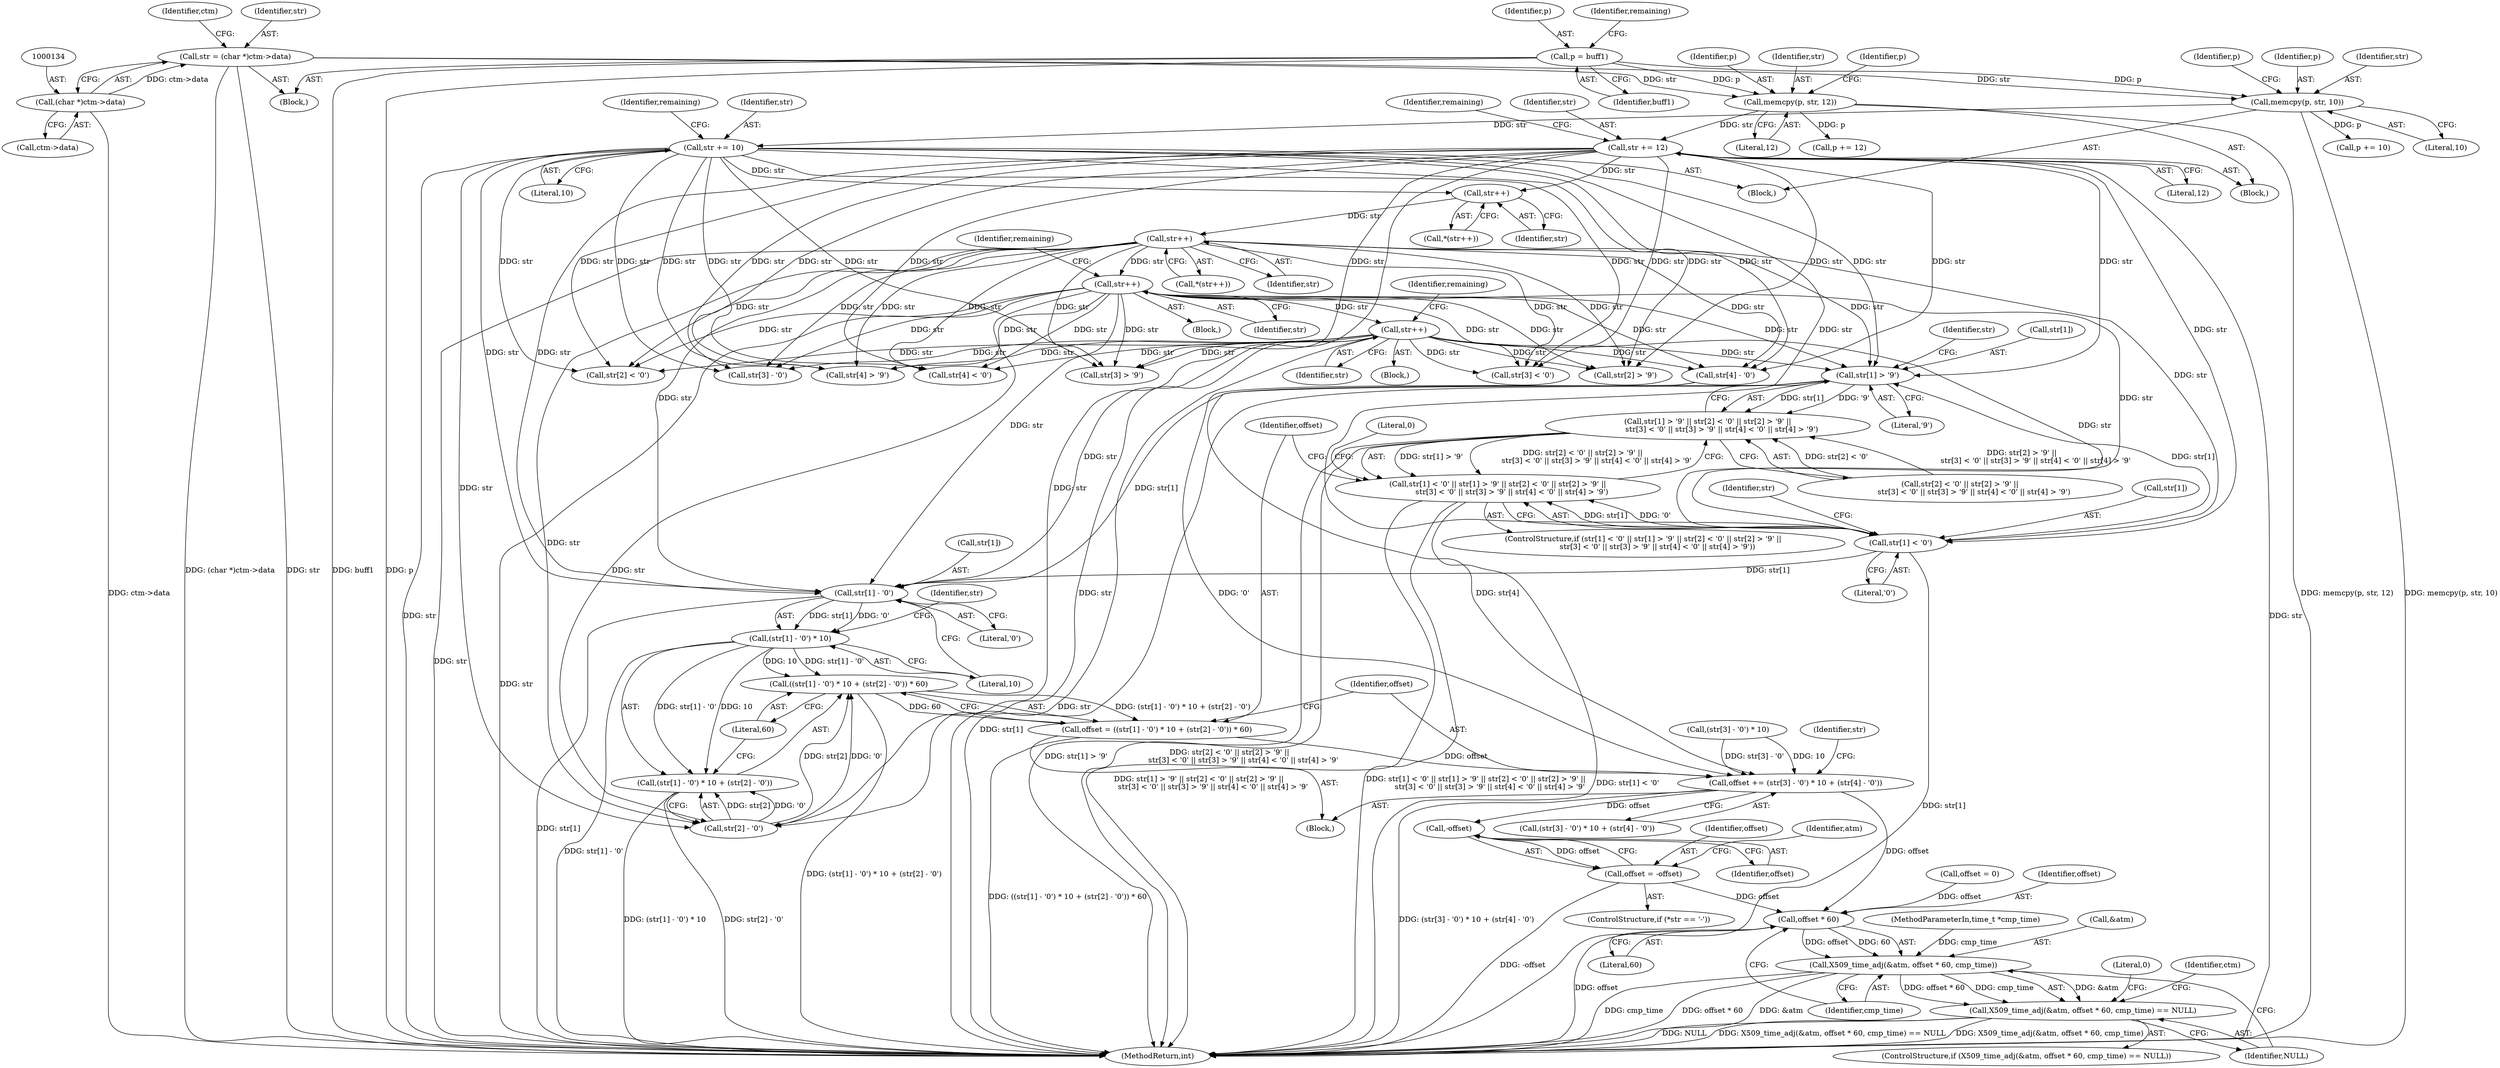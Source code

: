 digraph "0_openssl_f48b83b4fb7d6689584cf25f61ca63a4891f5b11@pointer" {
"1000371" [label="(Call,str[1] > '9')"];
"1000297" [label="(Call,str++)"];
"1000280" [label="(Call,str++)"];
"1000267" [label="(Call,str++)"];
"1000260" [label="(Call,str++)"];
"1000215" [label="(Call,str += 12)"];
"1000208" [label="(Call,memcpy(p, str, 12))"];
"1000123" [label="(Call,p = buff1)"];
"1000131" [label="(Call,str = (char *)ctm->data)"];
"1000133" [label="(Call,(char *)ctm->data)"];
"1000176" [label="(Call,str += 10)"];
"1000169" [label="(Call,memcpy(p, str, 10))"];
"1000365" [label="(Call,str[1] < '0')"];
"1000370" [label="(Call,str[1] > '9' || str[2] < '0' || str[2] > '9' ||\n            str[3] < '0' || str[3] > '9' || str[4] < '0' || str[4] > '9')"];
"1000364" [label="(Call,str[1] < '0' || str[1] > '9' || str[2] < '0' || str[2] > '9' ||\n            str[3] < '0' || str[3] > '9' || str[4] < '0' || str[4] > '9')"];
"1000418" [label="(Call,str[1] - '0')"];
"1000417" [label="(Call,(str[1] - '0') * 10)"];
"1000415" [label="(Call,((str[1] - '0') * 10 + (str[2] - '0')) * 60)"];
"1000413" [label="(Call,offset = ((str[1] - '0') * 10 + (str[2] - '0')) * 60)"];
"1000430" [label="(Call,offset += (str[3] - '0') * 10 + (str[4] - '0'))"];
"1000452" [label="(Call,-offset)"];
"1000450" [label="(Call,offset = -offset)"];
"1000484" [label="(Call,offset * 60)"];
"1000481" [label="(Call,X509_time_adj(&atm, offset * 60, cmp_time))"];
"1000480" [label="(Call,X509_time_adj(&atm, offset * 60, cmp_time) == NULL)"];
"1000416" [label="(Call,(str[1] - '0') * 10 + (str[2] - '0'))"];
"1000369" [label="(Literal,'0')"];
"1000298" [label="(Identifier,str)"];
"1000448" [label="(Identifier,str)"];
"1000484" [label="(Call,offset * 60)"];
"1000413" [label="(Call,offset = ((str[1] - '0') * 10 + (str[2] - '0')) * 60)"];
"1000488" [label="(Identifier,NULL)"];
"1000494" [label="(Identifier,ctm)"];
"1000133" [label="(Call,(char *)ctm->data)"];
"1000174" [label="(Identifier,p)"];
"1000340" [label="(Call,offset = 0)"];
"1000423" [label="(Literal,10)"];
"1000415" [label="(Call,((str[1] - '0') * 10 + (str[2] - '0')) * 60)"];
"1000209" [label="(Identifier,p)"];
"1000124" [label="(Identifier,p)"];
"1000486" [label="(Literal,60)"];
"1000208" [label="(Call,memcpy(p, str, 12))"];
"1000173" [label="(Call,p += 10)"];
"1000481" [label="(Call,X509_time_adj(&atm, offset * 60, cmp_time))"];
"1000389" [label="(Call,str[3] < '0')"];
"1000490" [label="(Literal,0)"];
"1000445" [label="(ControlStructure,if (*str == '-'))"];
"1000452" [label="(Call,-offset)"];
"1000383" [label="(Call,str[2] > '9')"];
"1000456" [label="(Identifier,atm)"];
"1000570" [label="(MethodReturn,int)"];
"1000487" [label="(Identifier,cmp_time)"];
"1000169" [label="(Call,memcpy(p, str, 10))"];
"1000217" [label="(Literal,12)"];
"1000123" [label="(Call,p = buff1)"];
"1000260" [label="(Call,str++)"];
"1000125" [label="(Identifier,buff1)"];
"1000215" [label="(Call,str += 12)"];
"1000418" [label="(Call,str[1] - '0')"];
"1000127" [label="(Identifier,remaining)"];
"1000261" [label="(Identifier,str)"];
"1000296" [label="(Block,)"];
"1000212" [label="(Call,p += 12)"];
"1000376" [label="(Call,str[2] < '0' || str[2] > '9' ||\n            str[3] < '0' || str[3] > '9' || str[4] < '0' || str[4] > '9')"];
"1000281" [label="(Identifier,str)"];
"1000365" [label="(Call,str[1] < '0')"];
"1000112" [label="(MethodParameterIn,time_t *cmp_time)"];
"1000375" [label="(Literal,'9')"];
"1000170" [label="(Identifier,p)"];
"1000377" [label="(Call,str[2] < '0')"];
"1000379" [label="(Identifier,str)"];
"1000364" [label="(Call,str[1] < '0' || str[1] > '9' || str[2] < '0' || str[2] > '9' ||\n            str[3] < '0' || str[3] > '9' || str[4] < '0' || str[4] > '9')"];
"1000141" [label="(Identifier,ctm)"];
"1000373" [label="(Identifier,str)"];
"1000482" [label="(Call,&atm)"];
"1000171" [label="(Identifier,str)"];
"1000210" [label="(Identifier,str)"];
"1000450" [label="(Call,offset = -offset)"];
"1000180" [label="(Identifier,remaining)"];
"1000344" [label="(Block,)"];
"1000268" [label="(Identifier,str)"];
"1000366" [label="(Call,str[1])"];
"1000113" [label="(Block,)"];
"1000219" [label="(Identifier,remaining)"];
"1000422" [label="(Literal,'0')"];
"1000283" [label="(Identifier,remaining)"];
"1000431" [label="(Identifier,offset)"];
"1000297" [label="(Call,str++)"];
"1000414" [label="(Identifier,offset)"];
"1000432" [label="(Call,(str[3] - '0') * 10 + (str[4] - '0'))"];
"1000424" [label="(Call,str[2] - '0')"];
"1000426" [label="(Identifier,str)"];
"1000259" [label="(Call,*(str++))"];
"1000372" [label="(Call,str[1])"];
"1000440" [label="(Call,str[4] - '0')"];
"1000485" [label="(Identifier,offset)"];
"1000434" [label="(Call,str[3] - '0')"];
"1000370" [label="(Call,str[1] > '9' || str[2] < '0' || str[2] > '9' ||\n            str[3] < '0' || str[3] > '9' || str[4] < '0' || str[4] > '9')"];
"1000280" [label="(Call,str++)"];
"1000183" [label="(Block,)"];
"1000451" [label="(Identifier,offset)"];
"1000267" [label="(Call,str++)"];
"1000300" [label="(Identifier,remaining)"];
"1000406" [label="(Call,str[4] > '9')"];
"1000211" [label="(Literal,12)"];
"1000453" [label="(Identifier,offset)"];
"1000401" [label="(Call,str[4] < '0')"];
"1000266" [label="(Call,*(str++))"];
"1000479" [label="(ControlStructure,if (X509_time_adj(&atm, offset * 60, cmp_time) == NULL))"];
"1000429" [label="(Literal,60)"];
"1000213" [label="(Identifier,p)"];
"1000279" [label="(Block,)"];
"1000172" [label="(Literal,10)"];
"1000433" [label="(Call,(str[3] - '0') * 10)"];
"1000216" [label="(Identifier,str)"];
"1000178" [label="(Literal,10)"];
"1000132" [label="(Identifier,str)"];
"1000144" [label="(Block,)"];
"1000177" [label="(Identifier,str)"];
"1000417" [label="(Call,(str[1] - '0') * 10)"];
"1000131" [label="(Call,str = (char *)ctm->data)"];
"1000430" [label="(Call,offset += (str[3] - '0') * 10 + (str[4] - '0'))"];
"1000371" [label="(Call,str[1] > '9')"];
"1000416" [label="(Call,(str[1] - '0') * 10 + (str[2] - '0'))"];
"1000176" [label="(Call,str += 10)"];
"1000419" [label="(Call,str[1])"];
"1000412" [label="(Literal,0)"];
"1000363" [label="(ControlStructure,if (str[1] < '0' || str[1] > '9' || str[2] < '0' || str[2] > '9' ||\n            str[3] < '0' || str[3] > '9' || str[4] < '0' || str[4] > '9'))"];
"1000395" [label="(Call,str[3] > '9')"];
"1000135" [label="(Call,ctm->data)"];
"1000480" [label="(Call,X509_time_adj(&atm, offset * 60, cmp_time) == NULL)"];
"1000371" -> "1000370"  [label="AST: "];
"1000371" -> "1000375"  [label="CFG: "];
"1000372" -> "1000371"  [label="AST: "];
"1000375" -> "1000371"  [label="AST: "];
"1000379" -> "1000371"  [label="CFG: "];
"1000370" -> "1000371"  [label="CFG: "];
"1000371" -> "1000570"  [label="DDG: str[1]"];
"1000371" -> "1000370"  [label="DDG: str[1]"];
"1000371" -> "1000370"  [label="DDG: '9'"];
"1000297" -> "1000371"  [label="DDG: str"];
"1000215" -> "1000371"  [label="DDG: str"];
"1000267" -> "1000371"  [label="DDG: str"];
"1000365" -> "1000371"  [label="DDG: str[1]"];
"1000280" -> "1000371"  [label="DDG: str"];
"1000176" -> "1000371"  [label="DDG: str"];
"1000371" -> "1000418"  [label="DDG: str[1]"];
"1000297" -> "1000296"  [label="AST: "];
"1000297" -> "1000298"  [label="CFG: "];
"1000298" -> "1000297"  [label="AST: "];
"1000300" -> "1000297"  [label="CFG: "];
"1000297" -> "1000570"  [label="DDG: str"];
"1000280" -> "1000297"  [label="DDG: str"];
"1000297" -> "1000365"  [label="DDG: str"];
"1000297" -> "1000377"  [label="DDG: str"];
"1000297" -> "1000383"  [label="DDG: str"];
"1000297" -> "1000389"  [label="DDG: str"];
"1000297" -> "1000395"  [label="DDG: str"];
"1000297" -> "1000401"  [label="DDG: str"];
"1000297" -> "1000406"  [label="DDG: str"];
"1000297" -> "1000418"  [label="DDG: str"];
"1000297" -> "1000424"  [label="DDG: str"];
"1000297" -> "1000434"  [label="DDG: str"];
"1000297" -> "1000440"  [label="DDG: str"];
"1000280" -> "1000279"  [label="AST: "];
"1000280" -> "1000281"  [label="CFG: "];
"1000281" -> "1000280"  [label="AST: "];
"1000283" -> "1000280"  [label="CFG: "];
"1000280" -> "1000570"  [label="DDG: str"];
"1000267" -> "1000280"  [label="DDG: str"];
"1000280" -> "1000365"  [label="DDG: str"];
"1000280" -> "1000377"  [label="DDG: str"];
"1000280" -> "1000383"  [label="DDG: str"];
"1000280" -> "1000389"  [label="DDG: str"];
"1000280" -> "1000395"  [label="DDG: str"];
"1000280" -> "1000401"  [label="DDG: str"];
"1000280" -> "1000406"  [label="DDG: str"];
"1000280" -> "1000418"  [label="DDG: str"];
"1000280" -> "1000424"  [label="DDG: str"];
"1000280" -> "1000434"  [label="DDG: str"];
"1000280" -> "1000440"  [label="DDG: str"];
"1000267" -> "1000266"  [label="AST: "];
"1000267" -> "1000268"  [label="CFG: "];
"1000268" -> "1000267"  [label="AST: "];
"1000266" -> "1000267"  [label="CFG: "];
"1000267" -> "1000570"  [label="DDG: str"];
"1000260" -> "1000267"  [label="DDG: str"];
"1000267" -> "1000365"  [label="DDG: str"];
"1000267" -> "1000377"  [label="DDG: str"];
"1000267" -> "1000383"  [label="DDG: str"];
"1000267" -> "1000389"  [label="DDG: str"];
"1000267" -> "1000395"  [label="DDG: str"];
"1000267" -> "1000401"  [label="DDG: str"];
"1000267" -> "1000406"  [label="DDG: str"];
"1000267" -> "1000418"  [label="DDG: str"];
"1000267" -> "1000424"  [label="DDG: str"];
"1000267" -> "1000434"  [label="DDG: str"];
"1000267" -> "1000440"  [label="DDG: str"];
"1000260" -> "1000259"  [label="AST: "];
"1000260" -> "1000261"  [label="CFG: "];
"1000261" -> "1000260"  [label="AST: "];
"1000259" -> "1000260"  [label="CFG: "];
"1000215" -> "1000260"  [label="DDG: str"];
"1000176" -> "1000260"  [label="DDG: str"];
"1000215" -> "1000183"  [label="AST: "];
"1000215" -> "1000217"  [label="CFG: "];
"1000216" -> "1000215"  [label="AST: "];
"1000217" -> "1000215"  [label="AST: "];
"1000219" -> "1000215"  [label="CFG: "];
"1000215" -> "1000570"  [label="DDG: str"];
"1000208" -> "1000215"  [label="DDG: str"];
"1000215" -> "1000365"  [label="DDG: str"];
"1000215" -> "1000377"  [label="DDG: str"];
"1000215" -> "1000383"  [label="DDG: str"];
"1000215" -> "1000389"  [label="DDG: str"];
"1000215" -> "1000395"  [label="DDG: str"];
"1000215" -> "1000401"  [label="DDG: str"];
"1000215" -> "1000406"  [label="DDG: str"];
"1000215" -> "1000418"  [label="DDG: str"];
"1000215" -> "1000424"  [label="DDG: str"];
"1000215" -> "1000434"  [label="DDG: str"];
"1000215" -> "1000440"  [label="DDG: str"];
"1000208" -> "1000183"  [label="AST: "];
"1000208" -> "1000211"  [label="CFG: "];
"1000209" -> "1000208"  [label="AST: "];
"1000210" -> "1000208"  [label="AST: "];
"1000211" -> "1000208"  [label="AST: "];
"1000213" -> "1000208"  [label="CFG: "];
"1000208" -> "1000570"  [label="DDG: memcpy(p, str, 12)"];
"1000123" -> "1000208"  [label="DDG: p"];
"1000131" -> "1000208"  [label="DDG: str"];
"1000208" -> "1000212"  [label="DDG: p"];
"1000123" -> "1000113"  [label="AST: "];
"1000123" -> "1000125"  [label="CFG: "];
"1000124" -> "1000123"  [label="AST: "];
"1000125" -> "1000123"  [label="AST: "];
"1000127" -> "1000123"  [label="CFG: "];
"1000123" -> "1000570"  [label="DDG: buff1"];
"1000123" -> "1000570"  [label="DDG: p"];
"1000123" -> "1000169"  [label="DDG: p"];
"1000131" -> "1000113"  [label="AST: "];
"1000131" -> "1000133"  [label="CFG: "];
"1000132" -> "1000131"  [label="AST: "];
"1000133" -> "1000131"  [label="AST: "];
"1000141" -> "1000131"  [label="CFG: "];
"1000131" -> "1000570"  [label="DDG: str"];
"1000131" -> "1000570"  [label="DDG: (char *)ctm->data"];
"1000133" -> "1000131"  [label="DDG: ctm->data"];
"1000131" -> "1000169"  [label="DDG: str"];
"1000133" -> "1000135"  [label="CFG: "];
"1000134" -> "1000133"  [label="AST: "];
"1000135" -> "1000133"  [label="AST: "];
"1000133" -> "1000570"  [label="DDG: ctm->data"];
"1000176" -> "1000144"  [label="AST: "];
"1000176" -> "1000178"  [label="CFG: "];
"1000177" -> "1000176"  [label="AST: "];
"1000178" -> "1000176"  [label="AST: "];
"1000180" -> "1000176"  [label="CFG: "];
"1000176" -> "1000570"  [label="DDG: str"];
"1000169" -> "1000176"  [label="DDG: str"];
"1000176" -> "1000365"  [label="DDG: str"];
"1000176" -> "1000377"  [label="DDG: str"];
"1000176" -> "1000383"  [label="DDG: str"];
"1000176" -> "1000389"  [label="DDG: str"];
"1000176" -> "1000395"  [label="DDG: str"];
"1000176" -> "1000401"  [label="DDG: str"];
"1000176" -> "1000406"  [label="DDG: str"];
"1000176" -> "1000418"  [label="DDG: str"];
"1000176" -> "1000424"  [label="DDG: str"];
"1000176" -> "1000434"  [label="DDG: str"];
"1000176" -> "1000440"  [label="DDG: str"];
"1000169" -> "1000144"  [label="AST: "];
"1000169" -> "1000172"  [label="CFG: "];
"1000170" -> "1000169"  [label="AST: "];
"1000171" -> "1000169"  [label="AST: "];
"1000172" -> "1000169"  [label="AST: "];
"1000174" -> "1000169"  [label="CFG: "];
"1000169" -> "1000570"  [label="DDG: memcpy(p, str, 10)"];
"1000169" -> "1000173"  [label="DDG: p"];
"1000365" -> "1000364"  [label="AST: "];
"1000365" -> "1000369"  [label="CFG: "];
"1000366" -> "1000365"  [label="AST: "];
"1000369" -> "1000365"  [label="AST: "];
"1000373" -> "1000365"  [label="CFG: "];
"1000364" -> "1000365"  [label="CFG: "];
"1000365" -> "1000570"  [label="DDG: str[1]"];
"1000365" -> "1000364"  [label="DDG: str[1]"];
"1000365" -> "1000364"  [label="DDG: '0'"];
"1000365" -> "1000418"  [label="DDG: str[1]"];
"1000370" -> "1000364"  [label="AST: "];
"1000370" -> "1000376"  [label="CFG: "];
"1000376" -> "1000370"  [label="AST: "];
"1000364" -> "1000370"  [label="CFG: "];
"1000370" -> "1000570"  [label="DDG: str[2] < '0' || str[2] > '9' ||\n            str[3] < '0' || str[3] > '9' || str[4] < '0' || str[4] > '9'"];
"1000370" -> "1000570"  [label="DDG: str[1] > '9'"];
"1000370" -> "1000364"  [label="DDG: str[1] > '9'"];
"1000370" -> "1000364"  [label="DDG: str[2] < '0' || str[2] > '9' ||\n            str[3] < '0' || str[3] > '9' || str[4] < '0' || str[4] > '9'"];
"1000376" -> "1000370"  [label="DDG: str[2] < '0'"];
"1000376" -> "1000370"  [label="DDG: str[2] > '9' ||\n            str[3] < '0' || str[3] > '9' || str[4] < '0' || str[4] > '9'"];
"1000364" -> "1000363"  [label="AST: "];
"1000412" -> "1000364"  [label="CFG: "];
"1000414" -> "1000364"  [label="CFG: "];
"1000364" -> "1000570"  [label="DDG: str[1] < '0'"];
"1000364" -> "1000570"  [label="DDG: str[1] > '9' || str[2] < '0' || str[2] > '9' ||\n            str[3] < '0' || str[3] > '9' || str[4] < '0' || str[4] > '9'"];
"1000364" -> "1000570"  [label="DDG: str[1] < '0' || str[1] > '9' || str[2] < '0' || str[2] > '9' ||\n            str[3] < '0' || str[3] > '9' || str[4] < '0' || str[4] > '9'"];
"1000418" -> "1000417"  [label="AST: "];
"1000418" -> "1000422"  [label="CFG: "];
"1000419" -> "1000418"  [label="AST: "];
"1000422" -> "1000418"  [label="AST: "];
"1000423" -> "1000418"  [label="CFG: "];
"1000418" -> "1000570"  [label="DDG: str[1]"];
"1000418" -> "1000417"  [label="DDG: str[1]"];
"1000418" -> "1000417"  [label="DDG: '0'"];
"1000417" -> "1000416"  [label="AST: "];
"1000417" -> "1000423"  [label="CFG: "];
"1000423" -> "1000417"  [label="AST: "];
"1000426" -> "1000417"  [label="CFG: "];
"1000417" -> "1000570"  [label="DDG: str[1] - '0'"];
"1000417" -> "1000415"  [label="DDG: str[1] - '0'"];
"1000417" -> "1000415"  [label="DDG: 10"];
"1000417" -> "1000416"  [label="DDG: str[1] - '0'"];
"1000417" -> "1000416"  [label="DDG: 10"];
"1000415" -> "1000413"  [label="AST: "];
"1000415" -> "1000429"  [label="CFG: "];
"1000416" -> "1000415"  [label="AST: "];
"1000429" -> "1000415"  [label="AST: "];
"1000413" -> "1000415"  [label="CFG: "];
"1000415" -> "1000570"  [label="DDG: (str[1] - '0') * 10 + (str[2] - '0')"];
"1000415" -> "1000413"  [label="DDG: (str[1] - '0') * 10 + (str[2] - '0')"];
"1000415" -> "1000413"  [label="DDG: 60"];
"1000424" -> "1000415"  [label="DDG: str[2]"];
"1000424" -> "1000415"  [label="DDG: '0'"];
"1000413" -> "1000344"  [label="AST: "];
"1000414" -> "1000413"  [label="AST: "];
"1000431" -> "1000413"  [label="CFG: "];
"1000413" -> "1000570"  [label="DDG: ((str[1] - '0') * 10 + (str[2] - '0')) * 60"];
"1000413" -> "1000430"  [label="DDG: offset"];
"1000430" -> "1000344"  [label="AST: "];
"1000430" -> "1000432"  [label="CFG: "];
"1000431" -> "1000430"  [label="AST: "];
"1000432" -> "1000430"  [label="AST: "];
"1000448" -> "1000430"  [label="CFG: "];
"1000430" -> "1000570"  [label="DDG: (str[3] - '0') * 10 + (str[4] - '0')"];
"1000433" -> "1000430"  [label="DDG: str[3] - '0'"];
"1000433" -> "1000430"  [label="DDG: 10"];
"1000440" -> "1000430"  [label="DDG: str[4]"];
"1000440" -> "1000430"  [label="DDG: '0'"];
"1000430" -> "1000452"  [label="DDG: offset"];
"1000430" -> "1000484"  [label="DDG: offset"];
"1000452" -> "1000450"  [label="AST: "];
"1000452" -> "1000453"  [label="CFG: "];
"1000453" -> "1000452"  [label="AST: "];
"1000450" -> "1000452"  [label="CFG: "];
"1000452" -> "1000450"  [label="DDG: offset"];
"1000450" -> "1000445"  [label="AST: "];
"1000451" -> "1000450"  [label="AST: "];
"1000456" -> "1000450"  [label="CFG: "];
"1000450" -> "1000570"  [label="DDG: -offset"];
"1000450" -> "1000484"  [label="DDG: offset"];
"1000484" -> "1000481"  [label="AST: "];
"1000484" -> "1000486"  [label="CFG: "];
"1000485" -> "1000484"  [label="AST: "];
"1000486" -> "1000484"  [label="AST: "];
"1000487" -> "1000484"  [label="CFG: "];
"1000484" -> "1000570"  [label="DDG: offset"];
"1000484" -> "1000481"  [label="DDG: offset"];
"1000484" -> "1000481"  [label="DDG: 60"];
"1000340" -> "1000484"  [label="DDG: offset"];
"1000481" -> "1000480"  [label="AST: "];
"1000481" -> "1000487"  [label="CFG: "];
"1000482" -> "1000481"  [label="AST: "];
"1000487" -> "1000481"  [label="AST: "];
"1000488" -> "1000481"  [label="CFG: "];
"1000481" -> "1000570"  [label="DDG: cmp_time"];
"1000481" -> "1000570"  [label="DDG: offset * 60"];
"1000481" -> "1000570"  [label="DDG: &atm"];
"1000481" -> "1000480"  [label="DDG: &atm"];
"1000481" -> "1000480"  [label="DDG: offset * 60"];
"1000481" -> "1000480"  [label="DDG: cmp_time"];
"1000112" -> "1000481"  [label="DDG: cmp_time"];
"1000480" -> "1000479"  [label="AST: "];
"1000480" -> "1000488"  [label="CFG: "];
"1000488" -> "1000480"  [label="AST: "];
"1000490" -> "1000480"  [label="CFG: "];
"1000494" -> "1000480"  [label="CFG: "];
"1000480" -> "1000570"  [label="DDG: NULL"];
"1000480" -> "1000570"  [label="DDG: X509_time_adj(&atm, offset * 60, cmp_time) == NULL"];
"1000480" -> "1000570"  [label="DDG: X509_time_adj(&atm, offset * 60, cmp_time)"];
"1000416" -> "1000424"  [label="CFG: "];
"1000424" -> "1000416"  [label="AST: "];
"1000429" -> "1000416"  [label="CFG: "];
"1000416" -> "1000570"  [label="DDG: str[2] - '0'"];
"1000416" -> "1000570"  [label="DDG: (str[1] - '0') * 10"];
"1000424" -> "1000416"  [label="DDG: str[2]"];
"1000424" -> "1000416"  [label="DDG: '0'"];
}
